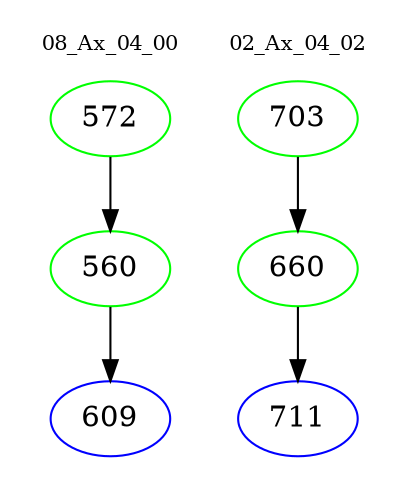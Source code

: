 digraph{
subgraph cluster_0 {
color = white
label = "08_Ax_04_00";
fontsize=10;
T0_572 [label="572", color="green"]
T0_572 -> T0_560 [color="black"]
T0_560 [label="560", color="green"]
T0_560 -> T0_609 [color="black"]
T0_609 [label="609", color="blue"]
}
subgraph cluster_1 {
color = white
label = "02_Ax_04_02";
fontsize=10;
T1_703 [label="703", color="green"]
T1_703 -> T1_660 [color="black"]
T1_660 [label="660", color="green"]
T1_660 -> T1_711 [color="black"]
T1_711 [label="711", color="blue"]
}
}
